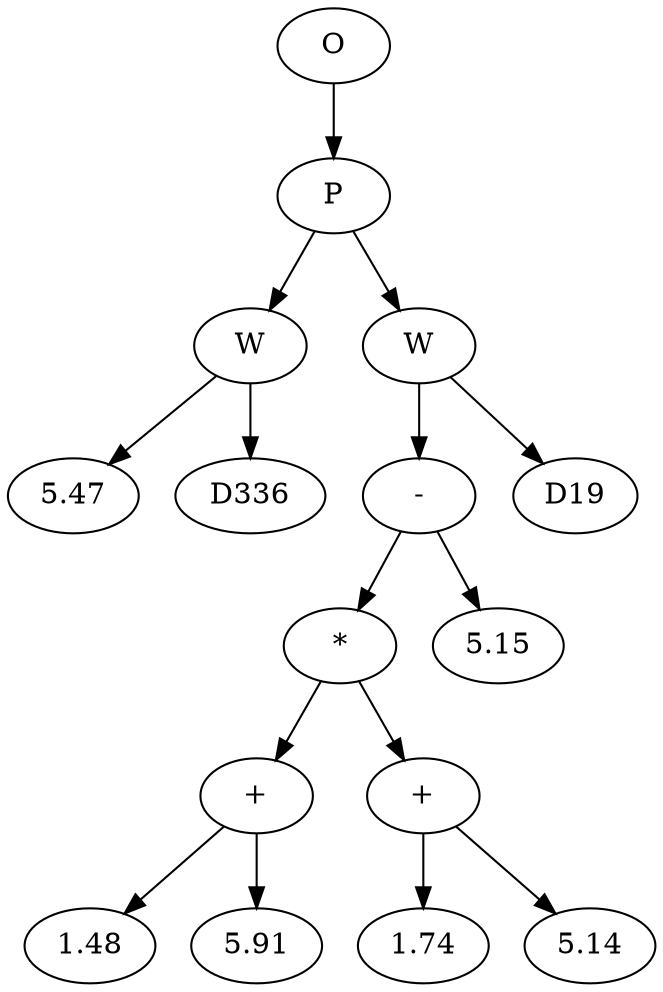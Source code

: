 // Tree
digraph {
	43239801 [label=O]
	43239802 [label=P]
	43239801 -> 43239802
	43239803 [label=W]
	43239802 -> 43239803
	43239804 [label=5.47]
	43239803 -> 43239804
	43239805 [label=D336]
	43239803 -> 43239805
	43239806 [label=W]
	43239802 -> 43239806
	43239807 [label="-"]
	43239806 -> 43239807
	43239808 [label="*"]
	43239807 -> 43239808
	43239809 [label="+"]
	43239808 -> 43239809
	43239810 [label=1.48]
	43239809 -> 43239810
	43239811 [label=5.91]
	43239809 -> 43239811
	43239812 [label="+"]
	43239808 -> 43239812
	43239813 [label=1.74]
	43239812 -> 43239813
	43239814 [label=5.14]
	43239812 -> 43239814
	43239815 [label=5.15]
	43239807 -> 43239815
	43239816 [label=D19]
	43239806 -> 43239816
}
